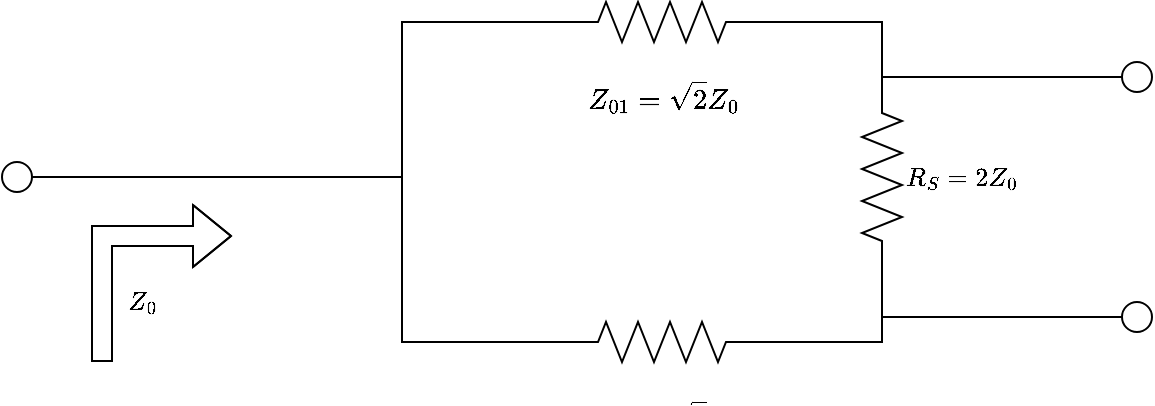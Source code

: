 <mxfile version="27.0.9">
  <diagram name="Page-1" id="iyW1k_89tCxlvalN5Kxr">
    <mxGraphModel dx="786" dy="563" grid="1" gridSize="10" guides="1" tooltips="1" connect="1" arrows="1" fold="1" page="1" pageScale="1" pageWidth="1654" pageHeight="1169" math="1" shadow="0">
      <root>
        <mxCell id="0" />
        <mxCell id="1" parent="0" />
        <mxCell id="46uLsd4RhxOF-t2Qa31q-2" value="" style="verticalLabelPosition=bottom;shadow=0;dashed=0;align=center;html=1;verticalAlign=top;strokeWidth=1;shape=ellipse;perimeter=ellipsePerimeter;" vertex="1" parent="1">
          <mxGeometry x="360" y="750" width="15" height="15" as="geometry" />
        </mxCell>
        <mxCell id="46uLsd4RhxOF-t2Qa31q-3" value="$$Z_{01} = \sqrt{2} Z_0$$" style="pointerEvents=1;verticalLabelPosition=bottom;shadow=0;dashed=0;align=center;html=1;verticalAlign=top;shape=mxgraph.electrical.resistors.resistor_2;" vertex="1" parent="1">
          <mxGeometry x="640" y="670" width="100" height="20" as="geometry" />
        </mxCell>
        <mxCell id="46uLsd4RhxOF-t2Qa31q-4" value="$$Z_{02} = \sqrt 2 Z_0$$" style="pointerEvents=1;verticalLabelPosition=bottom;shadow=0;dashed=0;align=center;html=1;verticalAlign=top;shape=mxgraph.electrical.resistors.resistor_2;" vertex="1" parent="1">
          <mxGeometry x="640" y="830" width="100" height="20" as="geometry" />
        </mxCell>
        <mxCell id="46uLsd4RhxOF-t2Qa31q-5" style="edgeStyle=orthogonalEdgeStyle;rounded=0;orthogonalLoop=1;jettySize=auto;html=1;entryX=0;entryY=0.5;entryDx=0;entryDy=0;entryPerimeter=0;endArrow=none;startFill=0;exitX=1;exitY=0.5;exitDx=0;exitDy=0;" edge="1" parent="1" source="46uLsd4RhxOF-t2Qa31q-2" target="46uLsd4RhxOF-t2Qa31q-3">
          <mxGeometry relative="1" as="geometry">
            <mxPoint x="620" y="800" as="sourcePoint" />
            <Array as="points">
              <mxPoint x="560" y="758" />
              <mxPoint x="560" y="680" />
            </Array>
          </mxGeometry>
        </mxCell>
        <mxCell id="46uLsd4RhxOF-t2Qa31q-6" style="edgeStyle=orthogonalEdgeStyle;shape=connector;rounded=0;orthogonalLoop=1;jettySize=auto;html=1;exitX=1;exitY=0.5;exitDx=0;exitDy=0;entryX=0;entryY=0.5;entryDx=0;entryDy=0;entryPerimeter=0;strokeColor=default;align=center;verticalAlign=middle;fontFamily=Helvetica;fontSize=11;fontColor=default;labelBackgroundColor=default;startFill=0;endArrow=none;" edge="1" parent="1" source="46uLsd4RhxOF-t2Qa31q-2" target="46uLsd4RhxOF-t2Qa31q-4">
          <mxGeometry relative="1" as="geometry">
            <Array as="points">
              <mxPoint x="560" y="758" />
              <mxPoint x="560" y="840" />
            </Array>
          </mxGeometry>
        </mxCell>
        <mxCell id="46uLsd4RhxOF-t2Qa31q-12" style="edgeStyle=orthogonalEdgeStyle;shape=connector;rounded=0;orthogonalLoop=1;jettySize=auto;html=1;exitX=0;exitY=0.5;exitDx=0;exitDy=0;exitPerimeter=0;entryX=0;entryY=0.5;entryDx=0;entryDy=0;strokeColor=default;align=center;verticalAlign=middle;fontFamily=Helvetica;fontSize=11;fontColor=default;labelBackgroundColor=default;startFill=0;endArrow=none;" edge="1" parent="1" source="46uLsd4RhxOF-t2Qa31q-7" target="46uLsd4RhxOF-t2Qa31q-10">
          <mxGeometry relative="1" as="geometry">
            <Array as="points">
              <mxPoint x="860" y="708" />
              <mxPoint x="910" y="708" />
            </Array>
          </mxGeometry>
        </mxCell>
        <mxCell id="46uLsd4RhxOF-t2Qa31q-14" style="edgeStyle=orthogonalEdgeStyle;shape=connector;rounded=0;orthogonalLoop=1;jettySize=auto;html=1;exitX=1;exitY=0.5;exitDx=0;exitDy=0;exitPerimeter=0;entryX=0;entryY=0.5;entryDx=0;entryDy=0;strokeColor=default;align=center;verticalAlign=middle;fontFamily=Helvetica;fontSize=11;fontColor=default;labelBackgroundColor=default;startFill=0;endArrow=none;" edge="1" parent="1" source="46uLsd4RhxOF-t2Qa31q-7" target="46uLsd4RhxOF-t2Qa31q-11">
          <mxGeometry relative="1" as="geometry" />
        </mxCell>
        <mxCell id="46uLsd4RhxOF-t2Qa31q-7" value="$$R_S = 2Z_0$$" style="pointerEvents=1;verticalLabelPosition=middle;shadow=0;dashed=0;align=left;html=1;verticalAlign=middle;shape=mxgraph.electrical.resistors.resistor_2;fontFamily=Helvetica;fontSize=11;fontColor=default;labelBackgroundColor=default;direction=south;labelPosition=right;" vertex="1" parent="1">
          <mxGeometry x="790" y="707.5" width="20" height="100" as="geometry" />
        </mxCell>
        <mxCell id="46uLsd4RhxOF-t2Qa31q-8" style="edgeStyle=orthogonalEdgeStyle;shape=connector;rounded=0;orthogonalLoop=1;jettySize=auto;html=1;exitX=1;exitY=0.5;exitDx=0;exitDy=0;exitPerimeter=0;entryX=0;entryY=0.5;entryDx=0;entryDy=0;entryPerimeter=0;strokeColor=default;align=center;verticalAlign=middle;fontFamily=Helvetica;fontSize=11;fontColor=default;labelBackgroundColor=default;startFill=0;endArrow=none;" edge="1" parent="1" source="46uLsd4RhxOF-t2Qa31q-3" target="46uLsd4RhxOF-t2Qa31q-7">
          <mxGeometry relative="1" as="geometry" />
        </mxCell>
        <mxCell id="46uLsd4RhxOF-t2Qa31q-9" style="edgeStyle=orthogonalEdgeStyle;shape=connector;rounded=0;orthogonalLoop=1;jettySize=auto;html=1;exitX=1;exitY=0.5;exitDx=0;exitDy=0;exitPerimeter=0;entryX=1;entryY=0.5;entryDx=0;entryDy=0;entryPerimeter=0;strokeColor=default;align=center;verticalAlign=middle;fontFamily=Helvetica;fontSize=11;fontColor=default;labelBackgroundColor=default;startFill=0;endArrow=none;" edge="1" parent="1" source="46uLsd4RhxOF-t2Qa31q-4" target="46uLsd4RhxOF-t2Qa31q-7">
          <mxGeometry relative="1" as="geometry" />
        </mxCell>
        <mxCell id="46uLsd4RhxOF-t2Qa31q-10" value="" style="verticalLabelPosition=bottom;shadow=0;dashed=0;align=center;html=1;verticalAlign=top;strokeWidth=1;shape=ellipse;perimeter=ellipsePerimeter;" vertex="1" parent="1">
          <mxGeometry x="920" y="700" width="15" height="15" as="geometry" />
        </mxCell>
        <mxCell id="46uLsd4RhxOF-t2Qa31q-11" value="" style="verticalLabelPosition=bottom;shadow=0;dashed=0;align=center;html=1;verticalAlign=top;strokeWidth=1;shape=ellipse;perimeter=ellipsePerimeter;" vertex="1" parent="1">
          <mxGeometry x="920" y="820" width="15" height="15" as="geometry" />
        </mxCell>
        <mxCell id="46uLsd4RhxOF-t2Qa31q-15" value="" style="shape=flexArrow;endArrow=classic;html=1;rounded=0;strokeColor=default;align=left;verticalAlign=top;fontFamily=Helvetica;fontSize=11;fontColor=default;labelBackgroundColor=default;edgeStyle=orthogonalEdgeStyle;labelPosition=right;verticalLabelPosition=bottom;" edge="1" parent="1">
          <mxGeometry width="50" height="50" relative="1" as="geometry">
            <mxPoint x="410" y="850" as="sourcePoint" />
            <mxPoint x="475" y="787" as="targetPoint" />
            <Array as="points">
              <mxPoint x="410" y="850" />
              <mxPoint x="410" y="787" />
            </Array>
          </mxGeometry>
        </mxCell>
        <mxCell id="46uLsd4RhxOF-t2Qa31q-17" value="$$Z_0$$" style="edgeLabel;html=1;align=center;verticalAlign=middle;resizable=0;points=[];fontFamily=Helvetica;fontSize=11;fontColor=default;labelBackgroundColor=default;" vertex="1" connectable="0" parent="46uLsd4RhxOF-t2Qa31q-15">
          <mxGeometry x="0.29" relative="1" as="geometry">
            <mxPoint y="33" as="offset" />
          </mxGeometry>
        </mxCell>
      </root>
    </mxGraphModel>
  </diagram>
</mxfile>
